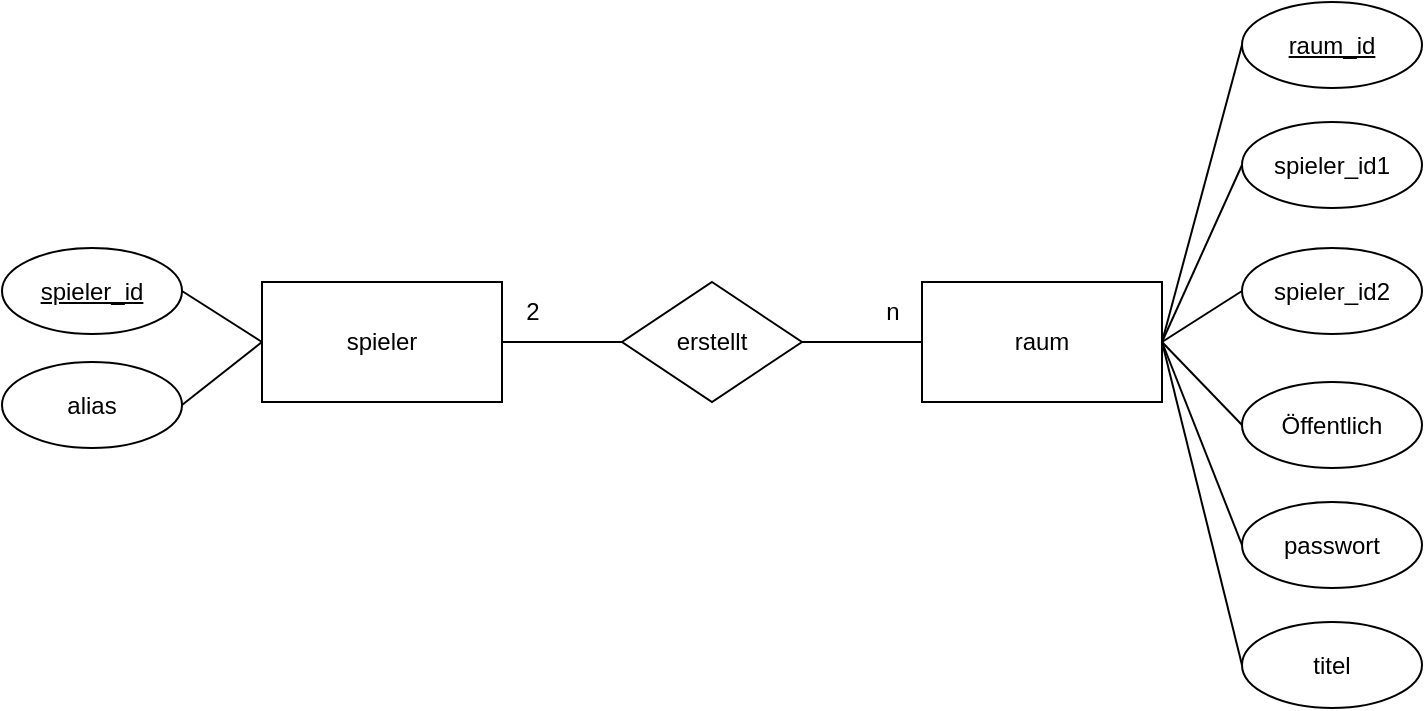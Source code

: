 <mxfile version="24.2.5" type="device" pages="2">
  <diagram name="Seite-1" id="VVJrTmWuzIV7tomtIF9Y">
    <mxGraphModel dx="1050" dy="621" grid="1" gridSize="10" guides="1" tooltips="1" connect="1" arrows="1" fold="1" page="1" pageScale="1" pageWidth="827" pageHeight="1169" math="0" shadow="0">
      <root>
        <mxCell id="0" />
        <mxCell id="1" parent="0" />
        <mxCell id="sOrx_UfOEs_xQSuLxxRq-1" value="spieler" style="rounded=0;whiteSpace=wrap;html=1;" parent="1" vertex="1">
          <mxGeometry x="200" y="160" width="120" height="60" as="geometry" />
        </mxCell>
        <mxCell id="sOrx_UfOEs_xQSuLxxRq-18" value="2" style="text;html=1;align=center;verticalAlign=middle;resizable=0;points=[];autosize=1;strokeColor=none;fillColor=none;" parent="1" vertex="1">
          <mxGeometry x="320" y="160" width="30" height="30" as="geometry" />
        </mxCell>
        <mxCell id="sOrx_UfOEs_xQSuLxxRq-25" value="raum" style="rounded=0;whiteSpace=wrap;html=1;" parent="1" vertex="1">
          <mxGeometry x="530" y="160" width="120" height="60" as="geometry" />
        </mxCell>
        <mxCell id="sOrx_UfOEs_xQSuLxxRq-32" value="n" style="text;html=1;align=center;verticalAlign=middle;resizable=0;points=[];autosize=1;strokeColor=none;fillColor=none;" parent="1" vertex="1">
          <mxGeometry x="500" y="160" width="30" height="30" as="geometry" />
        </mxCell>
        <mxCell id="QkxGueHh-F9PYOUrJzFS-1" value="&lt;u&gt;spieler_id&lt;/u&gt;" style="ellipse;whiteSpace=wrap;html=1;" vertex="1" parent="1">
          <mxGeometry x="70" y="143" width="90" height="43" as="geometry" />
        </mxCell>
        <mxCell id="QkxGueHh-F9PYOUrJzFS-3" value="alias" style="ellipse;whiteSpace=wrap;html=1;" vertex="1" parent="1">
          <mxGeometry x="70" y="200" width="90" height="43" as="geometry" />
        </mxCell>
        <mxCell id="QkxGueHh-F9PYOUrJzFS-4" value="&lt;u&gt;raum_id&lt;/u&gt;" style="ellipse;whiteSpace=wrap;html=1;" vertex="1" parent="1">
          <mxGeometry x="690" y="20" width="90" height="43" as="geometry" />
        </mxCell>
        <mxCell id="QkxGueHh-F9PYOUrJzFS-5" value="spieler_id1" style="ellipse;whiteSpace=wrap;html=1;" vertex="1" parent="1">
          <mxGeometry x="690" y="80" width="90" height="43" as="geometry" />
        </mxCell>
        <mxCell id="QkxGueHh-F9PYOUrJzFS-6" value="spieler_id2" style="ellipse;whiteSpace=wrap;html=1;" vertex="1" parent="1">
          <mxGeometry x="690" y="143" width="90" height="43" as="geometry" />
        </mxCell>
        <mxCell id="QkxGueHh-F9PYOUrJzFS-7" value="Öffentlich" style="ellipse;whiteSpace=wrap;html=1;" vertex="1" parent="1">
          <mxGeometry x="690" y="210" width="90" height="43" as="geometry" />
        </mxCell>
        <mxCell id="QkxGueHh-F9PYOUrJzFS-8" value="passwort" style="ellipse;whiteSpace=wrap;html=1;" vertex="1" parent="1">
          <mxGeometry x="690" y="270" width="90" height="43" as="geometry" />
        </mxCell>
        <mxCell id="QkxGueHh-F9PYOUrJzFS-9" value="titel" style="ellipse;whiteSpace=wrap;html=1;" vertex="1" parent="1">
          <mxGeometry x="690" y="330" width="90" height="43" as="geometry" />
        </mxCell>
        <mxCell id="QkxGueHh-F9PYOUrJzFS-10" value="erstellt" style="rhombus;whiteSpace=wrap;html=1;" vertex="1" parent="1">
          <mxGeometry x="380" y="160" width="90" height="60" as="geometry" />
        </mxCell>
        <mxCell id="QkxGueHh-F9PYOUrJzFS-11" value="" style="endArrow=none;html=1;rounded=0;exitX=1;exitY=0.5;exitDx=0;exitDy=0;entryX=0;entryY=0.5;entryDx=0;entryDy=0;" edge="1" parent="1" source="QkxGueHh-F9PYOUrJzFS-10" target="sOrx_UfOEs_xQSuLxxRq-25">
          <mxGeometry width="50" height="50" relative="1" as="geometry">
            <mxPoint x="550" y="340" as="sourcePoint" />
            <mxPoint x="600" y="290" as="targetPoint" />
          </mxGeometry>
        </mxCell>
        <mxCell id="QkxGueHh-F9PYOUrJzFS-12" value="" style="endArrow=none;html=1;rounded=0;entryX=1;entryY=0.5;entryDx=0;entryDy=0;exitX=0;exitY=0.5;exitDx=0;exitDy=0;" edge="1" parent="1" source="QkxGueHh-F9PYOUrJzFS-10" target="sOrx_UfOEs_xQSuLxxRq-1">
          <mxGeometry width="50" height="50" relative="1" as="geometry">
            <mxPoint x="550" y="340" as="sourcePoint" />
            <mxPoint x="350" y="240" as="targetPoint" />
          </mxGeometry>
        </mxCell>
        <mxCell id="QkxGueHh-F9PYOUrJzFS-13" value="" style="endArrow=none;html=1;rounded=0;exitX=0;exitY=0.5;exitDx=0;exitDy=0;" edge="1" parent="1" source="QkxGueHh-F9PYOUrJzFS-9">
          <mxGeometry width="50" height="50" relative="1" as="geometry">
            <mxPoint x="550" y="340" as="sourcePoint" />
            <mxPoint x="650" y="190" as="targetPoint" />
          </mxGeometry>
        </mxCell>
        <mxCell id="QkxGueHh-F9PYOUrJzFS-14" value="" style="endArrow=none;html=1;rounded=0;exitX=0;exitY=0.5;exitDx=0;exitDy=0;" edge="1" parent="1" source="QkxGueHh-F9PYOUrJzFS-8">
          <mxGeometry width="50" height="50" relative="1" as="geometry">
            <mxPoint x="550" y="340" as="sourcePoint" />
            <mxPoint x="650" y="190" as="targetPoint" />
          </mxGeometry>
        </mxCell>
        <mxCell id="QkxGueHh-F9PYOUrJzFS-15" value="" style="endArrow=none;html=1;rounded=0;entryX=0;entryY=0.5;entryDx=0;entryDy=0;" edge="1" parent="1" target="QkxGueHh-F9PYOUrJzFS-7">
          <mxGeometry width="50" height="50" relative="1" as="geometry">
            <mxPoint x="650" y="190" as="sourcePoint" />
            <mxPoint x="600" y="290" as="targetPoint" />
          </mxGeometry>
        </mxCell>
        <mxCell id="QkxGueHh-F9PYOUrJzFS-16" value="" style="endArrow=none;html=1;rounded=0;exitX=0;exitY=0.5;exitDx=0;exitDy=0;entryX=1;entryY=0.5;entryDx=0;entryDy=0;" edge="1" parent="1" source="QkxGueHh-F9PYOUrJzFS-6" target="sOrx_UfOEs_xQSuLxxRq-25">
          <mxGeometry width="50" height="50" relative="1" as="geometry">
            <mxPoint x="550" y="340" as="sourcePoint" />
            <mxPoint x="600" y="290" as="targetPoint" />
          </mxGeometry>
        </mxCell>
        <mxCell id="QkxGueHh-F9PYOUrJzFS-17" value="" style="endArrow=none;html=1;rounded=0;exitX=1;exitY=0.5;exitDx=0;exitDy=0;entryX=0;entryY=0.5;entryDx=0;entryDy=0;" edge="1" parent="1" source="sOrx_UfOEs_xQSuLxxRq-25" target="QkxGueHh-F9PYOUrJzFS-5">
          <mxGeometry width="50" height="50" relative="1" as="geometry">
            <mxPoint x="550" y="340" as="sourcePoint" />
            <mxPoint x="600" y="290" as="targetPoint" />
          </mxGeometry>
        </mxCell>
        <mxCell id="QkxGueHh-F9PYOUrJzFS-18" value="" style="endArrow=none;html=1;rounded=0;entryX=0;entryY=0.5;entryDx=0;entryDy=0;exitX=1;exitY=0.5;exitDx=0;exitDy=0;" edge="1" parent="1" source="sOrx_UfOEs_xQSuLxxRq-25" target="QkxGueHh-F9PYOUrJzFS-4">
          <mxGeometry width="50" height="50" relative="1" as="geometry">
            <mxPoint x="550" y="340" as="sourcePoint" />
            <mxPoint x="600" y="290" as="targetPoint" />
          </mxGeometry>
        </mxCell>
        <mxCell id="QkxGueHh-F9PYOUrJzFS-20" value="" style="endArrow=none;html=1;rounded=0;exitX=1;exitY=0.5;exitDx=0;exitDy=0;entryX=0;entryY=0.5;entryDx=0;entryDy=0;" edge="1" parent="1" source="QkxGueHh-F9PYOUrJzFS-1" target="sOrx_UfOEs_xQSuLxxRq-1">
          <mxGeometry width="50" height="50" relative="1" as="geometry">
            <mxPoint x="550" y="300" as="sourcePoint" />
            <mxPoint x="600" y="250" as="targetPoint" />
          </mxGeometry>
        </mxCell>
        <mxCell id="QkxGueHh-F9PYOUrJzFS-21" value="" style="endArrow=none;html=1;rounded=0;exitX=1;exitY=0.5;exitDx=0;exitDy=0;entryX=0;entryY=0.5;entryDx=0;entryDy=0;" edge="1" parent="1" source="QkxGueHh-F9PYOUrJzFS-3" target="sOrx_UfOEs_xQSuLxxRq-1">
          <mxGeometry width="50" height="50" relative="1" as="geometry">
            <mxPoint x="550" y="300" as="sourcePoint" />
            <mxPoint x="600" y="250" as="targetPoint" />
          </mxGeometry>
        </mxCell>
      </root>
    </mxGraphModel>
  </diagram>
  <diagram id="nGHE4RYU7416MLSm7vnE" name="Seite-2">
    <mxGraphModel dx="281" dy="613" grid="1" gridSize="10" guides="1" tooltips="1" connect="1" arrows="1" fold="1" page="1" pageScale="1" pageWidth="827" pageHeight="1169" math="0" shadow="0">
      <root>
        <mxCell id="0" />
        <mxCell id="1" parent="0" />
      </root>
    </mxGraphModel>
  </diagram>
</mxfile>

